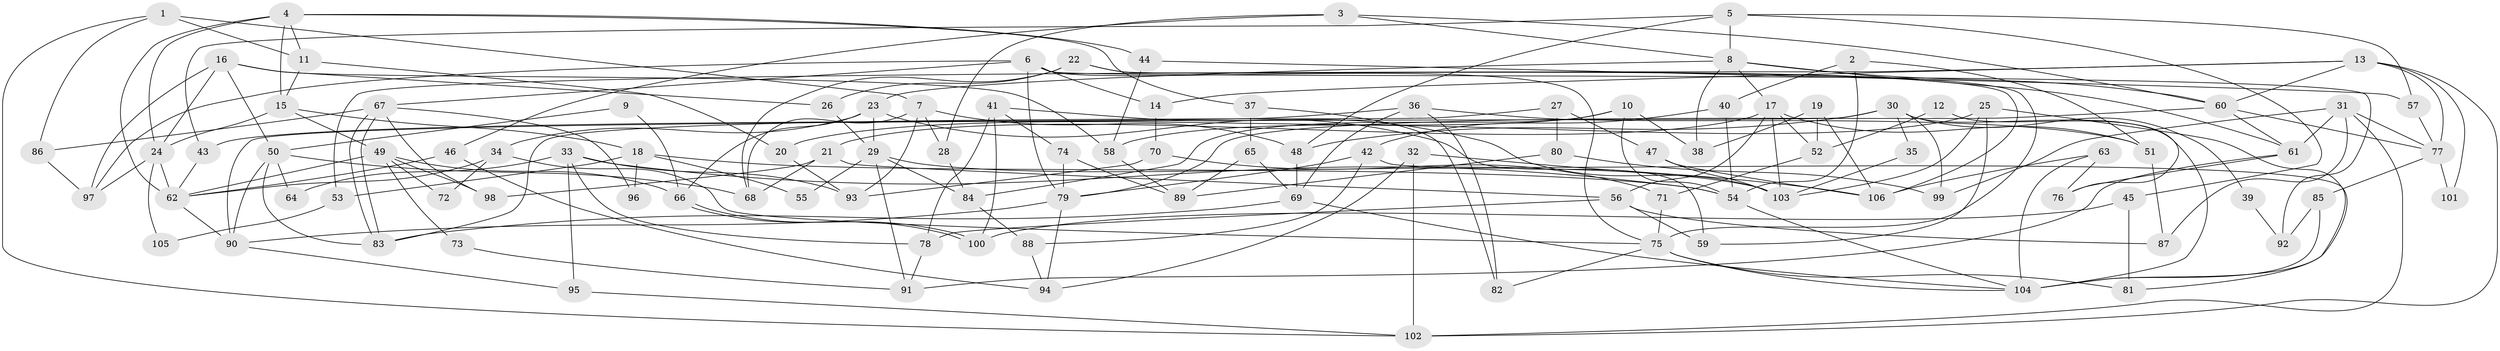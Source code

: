 // Generated by graph-tools (version 1.1) at 2025/11/02/27/25 16:11:21]
// undirected, 106 vertices, 212 edges
graph export_dot {
graph [start="1"]
  node [color=gray90,style=filled];
  1;
  2;
  3;
  4;
  5;
  6;
  7;
  8;
  9;
  10;
  11;
  12;
  13;
  14;
  15;
  16;
  17;
  18;
  19;
  20;
  21;
  22;
  23;
  24;
  25;
  26;
  27;
  28;
  29;
  30;
  31;
  32;
  33;
  34;
  35;
  36;
  37;
  38;
  39;
  40;
  41;
  42;
  43;
  44;
  45;
  46;
  47;
  48;
  49;
  50;
  51;
  52;
  53;
  54;
  55;
  56;
  57;
  58;
  59;
  60;
  61;
  62;
  63;
  64;
  65;
  66;
  67;
  68;
  69;
  70;
  71;
  72;
  73;
  74;
  75;
  76;
  77;
  78;
  79;
  80;
  81;
  82;
  83;
  84;
  85;
  86;
  87;
  88;
  89;
  90;
  91;
  92;
  93;
  94;
  95;
  96;
  97;
  98;
  99;
  100;
  101;
  102;
  103;
  104;
  105;
  106;
  1 -- 7;
  1 -- 11;
  1 -- 86;
  1 -- 102;
  2 -- 51;
  2 -- 54;
  2 -- 40;
  3 -- 28;
  3 -- 60;
  3 -- 8;
  3 -- 46;
  4 -- 24;
  4 -- 62;
  4 -- 11;
  4 -- 15;
  4 -- 37;
  4 -- 44;
  5 -- 48;
  5 -- 8;
  5 -- 43;
  5 -- 45;
  5 -- 57;
  6 -- 75;
  6 -- 67;
  6 -- 14;
  6 -- 79;
  6 -- 92;
  6 -- 97;
  7 -- 48;
  7 -- 68;
  7 -- 28;
  7 -- 93;
  8 -- 60;
  8 -- 17;
  8 -- 23;
  8 -- 38;
  8 -- 61;
  9 -- 66;
  9 -- 50;
  10 -- 38;
  10 -- 20;
  10 -- 54;
  10 -- 84;
  11 -- 15;
  11 -- 20;
  12 -- 52;
  12 -- 76;
  13 -- 77;
  13 -- 60;
  13 -- 14;
  13 -- 53;
  13 -- 101;
  13 -- 102;
  14 -- 70;
  15 -- 49;
  15 -- 18;
  15 -- 24;
  16 -- 24;
  16 -- 58;
  16 -- 26;
  16 -- 50;
  16 -- 97;
  17 -- 56;
  17 -- 21;
  17 -- 51;
  17 -- 52;
  17 -- 103;
  18 -- 54;
  18 -- 53;
  18 -- 55;
  18 -- 96;
  19 -- 106;
  19 -- 52;
  19 -- 38;
  20 -- 93;
  21 -- 68;
  21 -- 56;
  21 -- 98;
  22 -- 75;
  22 -- 106;
  22 -- 26;
  22 -- 68;
  23 -- 66;
  23 -- 29;
  23 -- 34;
  23 -- 59;
  24 -- 97;
  24 -- 62;
  24 -- 105;
  25 -- 103;
  25 -- 58;
  25 -- 59;
  25 -- 104;
  26 -- 29;
  27 -- 83;
  27 -- 80;
  27 -- 47;
  28 -- 84;
  29 -- 55;
  29 -- 84;
  29 -- 91;
  29 -- 103;
  30 -- 104;
  30 -- 90;
  30 -- 35;
  30 -- 39;
  30 -- 48;
  30 -- 99;
  31 -- 61;
  31 -- 102;
  31 -- 77;
  31 -- 87;
  31 -- 99;
  32 -- 94;
  32 -- 102;
  32 -- 106;
  33 -- 78;
  33 -- 95;
  33 -- 54;
  33 -- 64;
  33 -- 93;
  34 -- 62;
  34 -- 72;
  34 -- 75;
  35 -- 103;
  36 -- 69;
  36 -- 51;
  36 -- 43;
  36 -- 82;
  37 -- 82;
  37 -- 65;
  39 -- 92;
  40 -- 54;
  40 -- 42;
  41 -- 103;
  41 -- 100;
  41 -- 74;
  41 -- 78;
  42 -- 88;
  42 -- 79;
  42 -- 81;
  43 -- 62;
  44 -- 57;
  44 -- 58;
  45 -- 81;
  45 -- 100;
  46 -- 62;
  46 -- 94;
  47 -- 103;
  47 -- 106;
  48 -- 69;
  49 -- 62;
  49 -- 98;
  49 -- 66;
  49 -- 72;
  49 -- 73;
  50 -- 90;
  50 -- 64;
  50 -- 68;
  50 -- 83;
  51 -- 87;
  52 -- 71;
  53 -- 105;
  54 -- 104;
  56 -- 59;
  56 -- 78;
  56 -- 87;
  57 -- 77;
  58 -- 89;
  60 -- 61;
  60 -- 79;
  60 -- 77;
  61 -- 91;
  61 -- 76;
  62 -- 90;
  63 -- 104;
  63 -- 106;
  63 -- 76;
  65 -- 69;
  65 -- 89;
  66 -- 100;
  66 -- 100;
  67 -- 86;
  67 -- 83;
  67 -- 83;
  67 -- 96;
  67 -- 98;
  69 -- 104;
  69 -- 83;
  70 -- 93;
  70 -- 71;
  71 -- 75;
  73 -- 91;
  74 -- 79;
  74 -- 89;
  75 -- 104;
  75 -- 81;
  75 -- 82;
  77 -- 85;
  77 -- 101;
  78 -- 91;
  79 -- 90;
  79 -- 94;
  80 -- 89;
  80 -- 99;
  84 -- 88;
  85 -- 104;
  85 -- 92;
  86 -- 97;
  88 -- 94;
  90 -- 95;
  95 -- 102;
}
